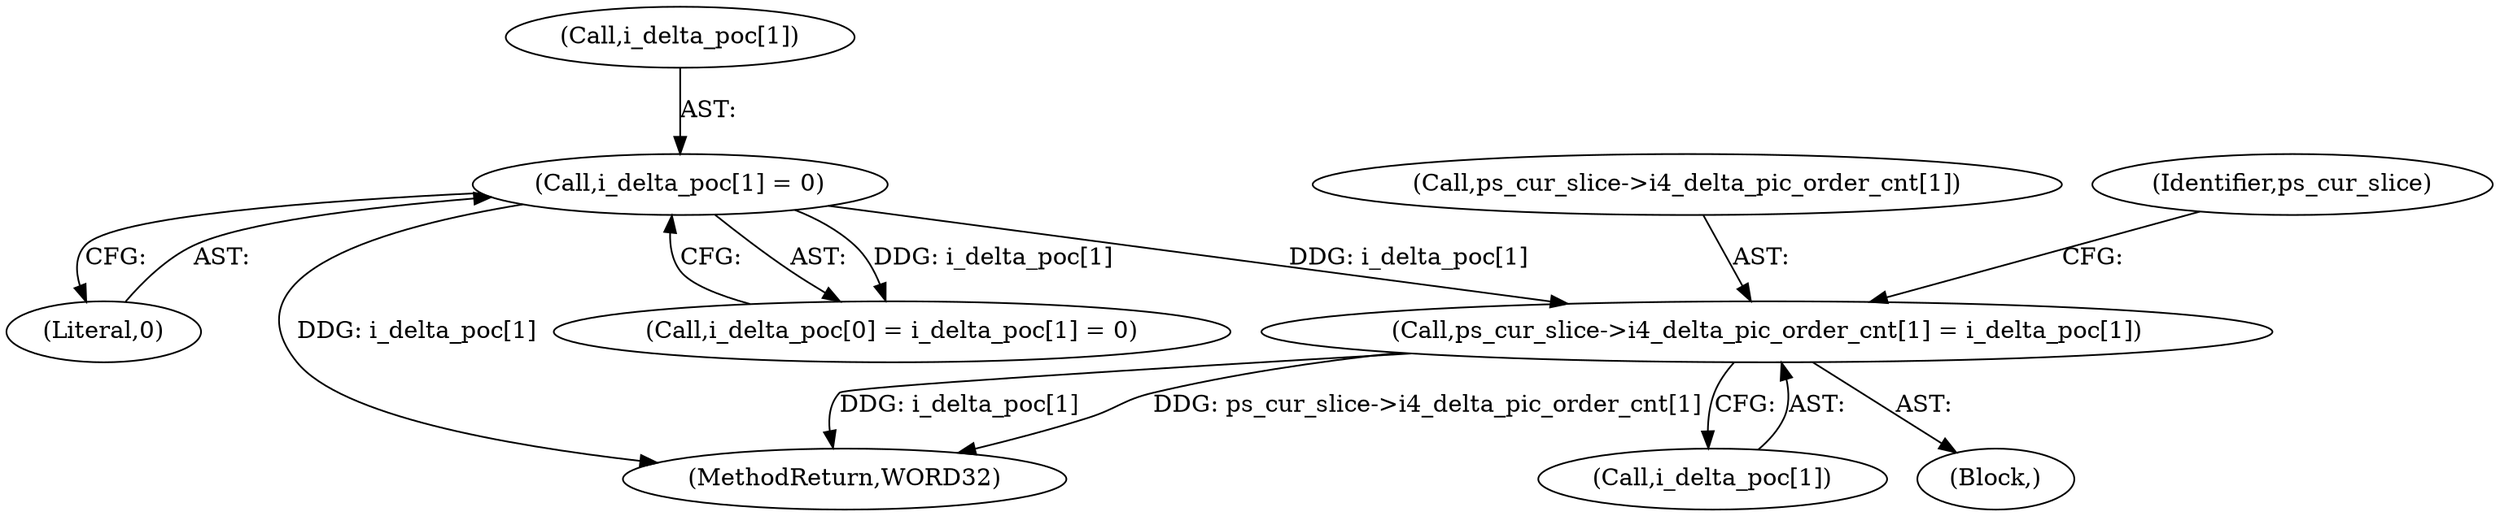 digraph "0_Android_0b23c81c3dd9ec38f7e6806a3955fed1925541a0_2@array" {
"1001493" [label="(Call,ps_cur_slice->i4_delta_pic_order_cnt[1] = i_delta_poc[1])"];
"1000718" [label="(Call,i_delta_poc[1] = 0)"];
"1001493" [label="(Call,ps_cur_slice->i4_delta_pic_order_cnt[1] = i_delta_poc[1])"];
"1001494" [label="(Call,ps_cur_slice->i4_delta_pic_order_cnt[1])"];
"1000714" [label="(Call,i_delta_poc[0] = i_delta_poc[1] = 0)"];
"1000722" [label="(Literal,0)"];
"1000719" [label="(Call,i_delta_poc[1])"];
"1002619" [label="(MethodReturn,WORD32)"];
"1001504" [label="(Identifier,ps_cur_slice)"];
"1001499" [label="(Call,i_delta_poc[1])"];
"1000160" [label="(Block,)"];
"1000718" [label="(Call,i_delta_poc[1] = 0)"];
"1001493" -> "1000160"  [label="AST: "];
"1001493" -> "1001499"  [label="CFG: "];
"1001494" -> "1001493"  [label="AST: "];
"1001499" -> "1001493"  [label="AST: "];
"1001504" -> "1001493"  [label="CFG: "];
"1001493" -> "1002619"  [label="DDG: ps_cur_slice->i4_delta_pic_order_cnt[1]"];
"1001493" -> "1002619"  [label="DDG: i_delta_poc[1]"];
"1000718" -> "1001493"  [label="DDG: i_delta_poc[1]"];
"1000718" -> "1000714"  [label="AST: "];
"1000718" -> "1000722"  [label="CFG: "];
"1000719" -> "1000718"  [label="AST: "];
"1000722" -> "1000718"  [label="AST: "];
"1000714" -> "1000718"  [label="CFG: "];
"1000718" -> "1002619"  [label="DDG: i_delta_poc[1]"];
"1000718" -> "1000714"  [label="DDG: i_delta_poc[1]"];
}
